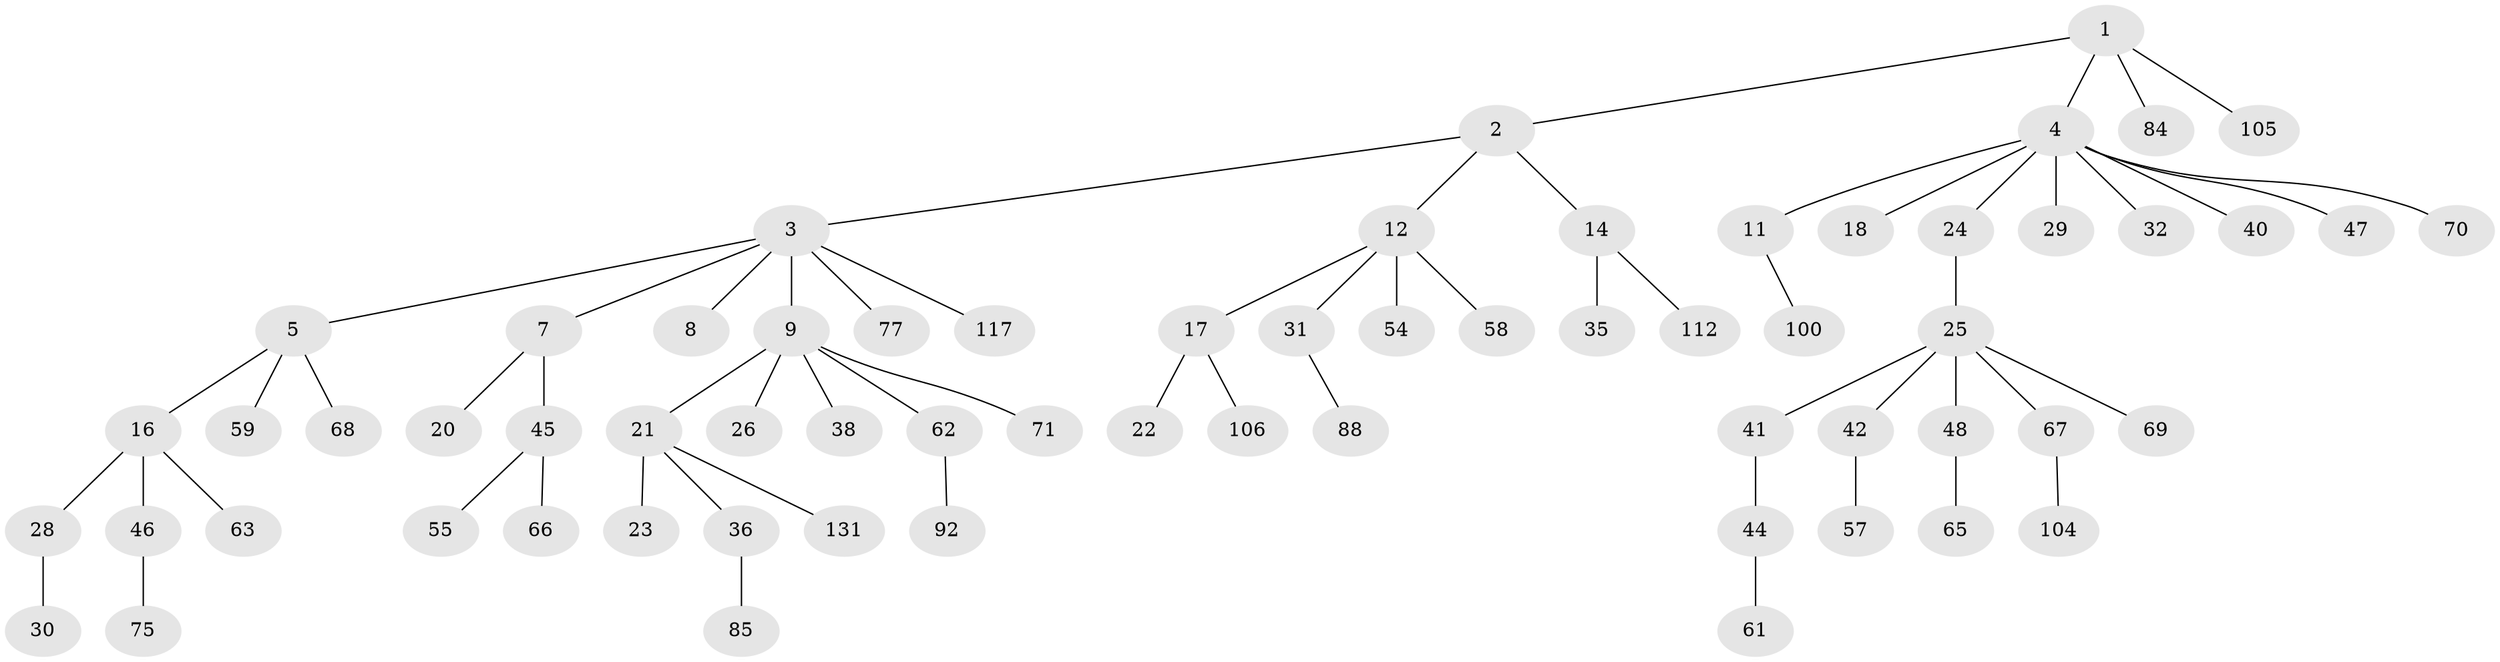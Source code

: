 // original degree distribution, {4: 0.0916030534351145, 7: 0.022900763358778626, 9: 0.007633587786259542, 3: 0.061068702290076333, 2: 0.2900763358778626, 5: 0.015267175572519083, 1: 0.5038167938931297, 6: 0.007633587786259542}
// Generated by graph-tools (version 1.1) at 2025/15/03/09/25 04:15:36]
// undirected, 65 vertices, 64 edges
graph export_dot {
graph [start="1"]
  node [color=gray90,style=filled];
  1;
  2;
  3;
  4 [super="+15+6+39+126+27"];
  5 [super="+13+49"];
  7;
  8 [super="+95+125+50"];
  9 [super="+10"];
  11;
  12;
  14 [super="+64"];
  16 [super="+19+37"];
  17;
  18 [super="+122"];
  20 [super="+34+89+91+74"];
  21;
  22 [super="+94"];
  23;
  24;
  25;
  26;
  28;
  29 [super="+114+110"];
  30;
  31;
  32;
  35 [super="+60"];
  36 [super="+52+118+87"];
  38 [super="+43"];
  40 [super="+93"];
  41;
  42;
  44;
  45;
  46;
  47 [super="+73"];
  48 [super="+56+120"];
  54;
  55;
  57 [super="+124"];
  58;
  59 [super="+86+109"];
  61;
  62;
  63;
  65;
  66;
  67;
  68;
  69;
  70;
  71;
  75 [super="+101"];
  77;
  84 [super="+102"];
  85;
  88;
  92 [super="+129"];
  100;
  104;
  105;
  106;
  112;
  117;
  131;
  1 -- 2;
  1 -- 4;
  1 -- 84;
  1 -- 105;
  2 -- 3;
  2 -- 12;
  2 -- 14;
  3 -- 5;
  3 -- 7;
  3 -- 8;
  3 -- 9;
  3 -- 77;
  3 -- 117;
  4 -- 11;
  4 -- 24;
  4 -- 32;
  4 -- 47;
  4 -- 40;
  4 -- 18;
  4 -- 70;
  4 -- 29;
  5 -- 59;
  5 -- 16;
  5 -- 68;
  7 -- 20;
  7 -- 45;
  9 -- 21;
  9 -- 26;
  9 -- 38;
  9 -- 62;
  9 -- 71;
  11 -- 100;
  12 -- 17;
  12 -- 31;
  12 -- 54;
  12 -- 58;
  14 -- 35;
  14 -- 112;
  16 -- 28;
  16 -- 46;
  16 -- 63;
  17 -- 22;
  17 -- 106;
  21 -- 23;
  21 -- 36;
  21 -- 131;
  24 -- 25;
  25 -- 41;
  25 -- 42;
  25 -- 48;
  25 -- 67;
  25 -- 69;
  28 -- 30;
  31 -- 88;
  36 -- 85;
  41 -- 44;
  42 -- 57;
  44 -- 61;
  45 -- 55;
  45 -- 66;
  46 -- 75;
  48 -- 65;
  62 -- 92;
  67 -- 104;
}

